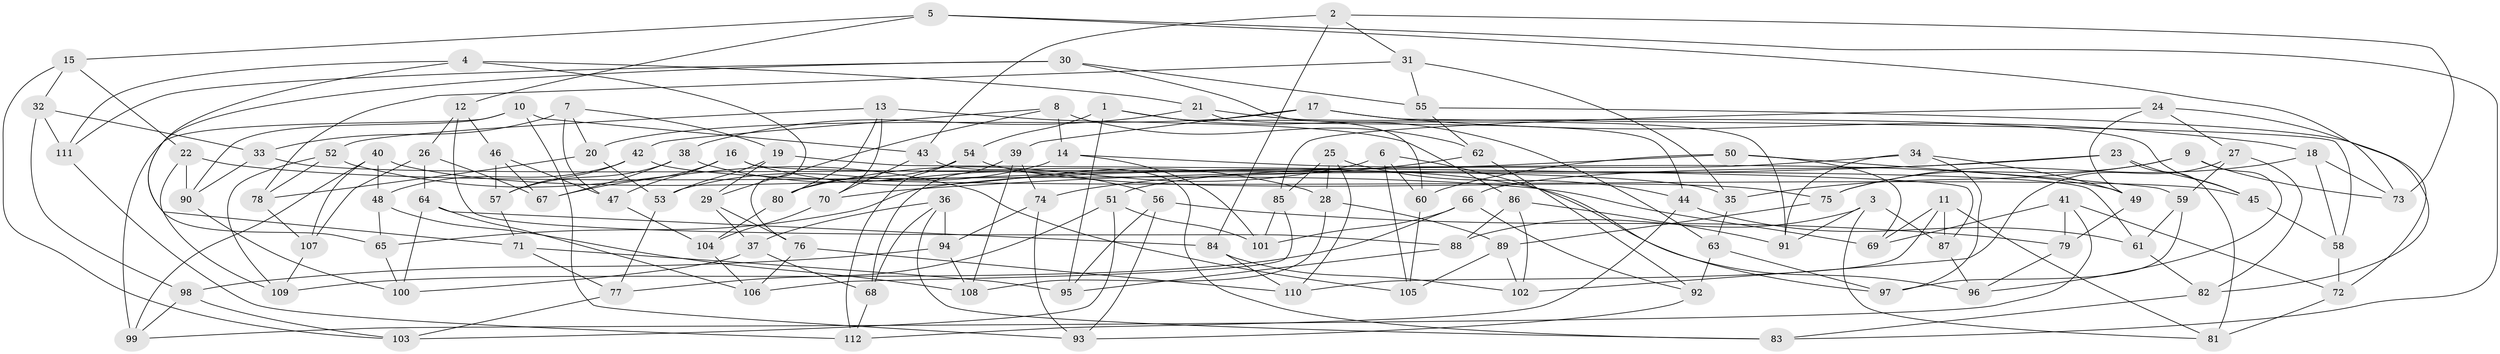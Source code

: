 // coarse degree distribution, {7: 0.09090909090909091, 15: 0.022727272727272728, 9: 0.06818181818181818, 14: 0.022727272727272728, 13: 0.022727272727272728, 4: 0.3181818181818182, 10: 0.022727272727272728, 8: 0.13636363636363635, 6: 0.22727272727272727, 5: 0.022727272727272728, 3: 0.045454545454545456}
// Generated by graph-tools (version 1.1) at 2025/20/03/04/25 18:20:30]
// undirected, 112 vertices, 224 edges
graph export_dot {
graph [start="1"]
  node [color=gray90,style=filled];
  1;
  2;
  3;
  4;
  5;
  6;
  7;
  8;
  9;
  10;
  11;
  12;
  13;
  14;
  15;
  16;
  17;
  18;
  19;
  20;
  21;
  22;
  23;
  24;
  25;
  26;
  27;
  28;
  29;
  30;
  31;
  32;
  33;
  34;
  35;
  36;
  37;
  38;
  39;
  40;
  41;
  42;
  43;
  44;
  45;
  46;
  47;
  48;
  49;
  50;
  51;
  52;
  53;
  54;
  55;
  56;
  57;
  58;
  59;
  60;
  61;
  62;
  63;
  64;
  65;
  66;
  67;
  68;
  69;
  70;
  71;
  72;
  73;
  74;
  75;
  76;
  77;
  78;
  79;
  80;
  81;
  82;
  83;
  84;
  85;
  86;
  87;
  88;
  89;
  90;
  91;
  92;
  93;
  94;
  95;
  96;
  97;
  98;
  99;
  100;
  101;
  102;
  103;
  104;
  105;
  106;
  107;
  108;
  109;
  110;
  111;
  112;
  1 -- 54;
  1 -- 60;
  1 -- 63;
  1 -- 95;
  2 -- 43;
  2 -- 73;
  2 -- 31;
  2 -- 84;
  3 -- 88;
  3 -- 91;
  3 -- 81;
  3 -- 87;
  4 -- 21;
  4 -- 111;
  4 -- 76;
  4 -- 71;
  5 -- 73;
  5 -- 15;
  5 -- 12;
  5 -- 83;
  6 -- 97;
  6 -- 60;
  6 -- 105;
  6 -- 80;
  7 -- 20;
  7 -- 33;
  7 -- 47;
  7 -- 19;
  8 -- 62;
  8 -- 29;
  8 -- 42;
  8 -- 14;
  9 -- 35;
  9 -- 96;
  9 -- 75;
  9 -- 73;
  10 -- 43;
  10 -- 93;
  10 -- 99;
  10 -- 90;
  11 -- 87;
  11 -- 110;
  11 -- 69;
  11 -- 81;
  12 -- 26;
  12 -- 46;
  12 -- 88;
  13 -- 80;
  13 -- 86;
  13 -- 52;
  13 -- 70;
  14 -- 101;
  14 -- 53;
  14 -- 49;
  15 -- 32;
  15 -- 103;
  15 -- 22;
  16 -- 28;
  16 -- 61;
  16 -- 67;
  16 -- 47;
  17 -- 18;
  17 -- 58;
  17 -- 39;
  17 -- 20;
  18 -- 75;
  18 -- 73;
  18 -- 58;
  19 -- 53;
  19 -- 29;
  19 -- 87;
  20 -- 53;
  20 -- 78;
  21 -- 45;
  21 -- 38;
  21 -- 44;
  22 -- 69;
  22 -- 90;
  22 -- 109;
  23 -- 70;
  23 -- 66;
  23 -- 81;
  23 -- 45;
  24 -- 49;
  24 -- 85;
  24 -- 27;
  24 -- 82;
  25 -- 110;
  25 -- 28;
  25 -- 44;
  25 -- 85;
  26 -- 64;
  26 -- 107;
  26 -- 67;
  27 -- 82;
  27 -- 59;
  27 -- 102;
  28 -- 108;
  28 -- 89;
  29 -- 76;
  29 -- 37;
  30 -- 55;
  30 -- 65;
  30 -- 91;
  30 -- 111;
  31 -- 78;
  31 -- 35;
  31 -- 55;
  32 -- 33;
  32 -- 111;
  32 -- 98;
  33 -- 90;
  33 -- 35;
  34 -- 97;
  34 -- 49;
  34 -- 51;
  34 -- 91;
  35 -- 63;
  36 -- 83;
  36 -- 68;
  36 -- 94;
  36 -- 37;
  37 -- 100;
  37 -- 68;
  38 -- 56;
  38 -- 67;
  38 -- 57;
  39 -- 108;
  39 -- 68;
  39 -- 74;
  40 -- 96;
  40 -- 99;
  40 -- 48;
  40 -- 107;
  41 -- 69;
  41 -- 99;
  41 -- 79;
  41 -- 72;
  42 -- 45;
  42 -- 57;
  42 -- 48;
  43 -- 83;
  43 -- 70;
  44 -- 61;
  44 -- 112;
  45 -- 58;
  46 -- 57;
  46 -- 67;
  46 -- 47;
  47 -- 104;
  48 -- 108;
  48 -- 65;
  49 -- 79;
  50 -- 65;
  50 -- 59;
  50 -- 69;
  50 -- 60;
  51 -- 103;
  51 -- 101;
  51 -- 77;
  52 -- 109;
  52 -- 78;
  52 -- 105;
  53 -- 77;
  54 -- 80;
  54 -- 75;
  54 -- 112;
  55 -- 72;
  55 -- 62;
  56 -- 79;
  56 -- 93;
  56 -- 95;
  57 -- 71;
  58 -- 72;
  59 -- 97;
  59 -- 61;
  60 -- 105;
  61 -- 82;
  62 -- 74;
  62 -- 92;
  63 -- 97;
  63 -- 92;
  64 -- 100;
  64 -- 84;
  64 -- 106;
  65 -- 100;
  66 -- 101;
  66 -- 92;
  66 -- 109;
  68 -- 112;
  70 -- 104;
  71 -- 77;
  71 -- 95;
  72 -- 81;
  74 -- 94;
  74 -- 93;
  75 -- 89;
  76 -- 110;
  76 -- 106;
  77 -- 103;
  78 -- 107;
  79 -- 96;
  80 -- 104;
  82 -- 83;
  84 -- 102;
  84 -- 110;
  85 -- 106;
  85 -- 101;
  86 -- 102;
  86 -- 91;
  86 -- 88;
  87 -- 96;
  88 -- 95;
  89 -- 102;
  89 -- 105;
  90 -- 100;
  92 -- 93;
  94 -- 108;
  94 -- 98;
  98 -- 99;
  98 -- 103;
  104 -- 106;
  107 -- 109;
  111 -- 112;
}
